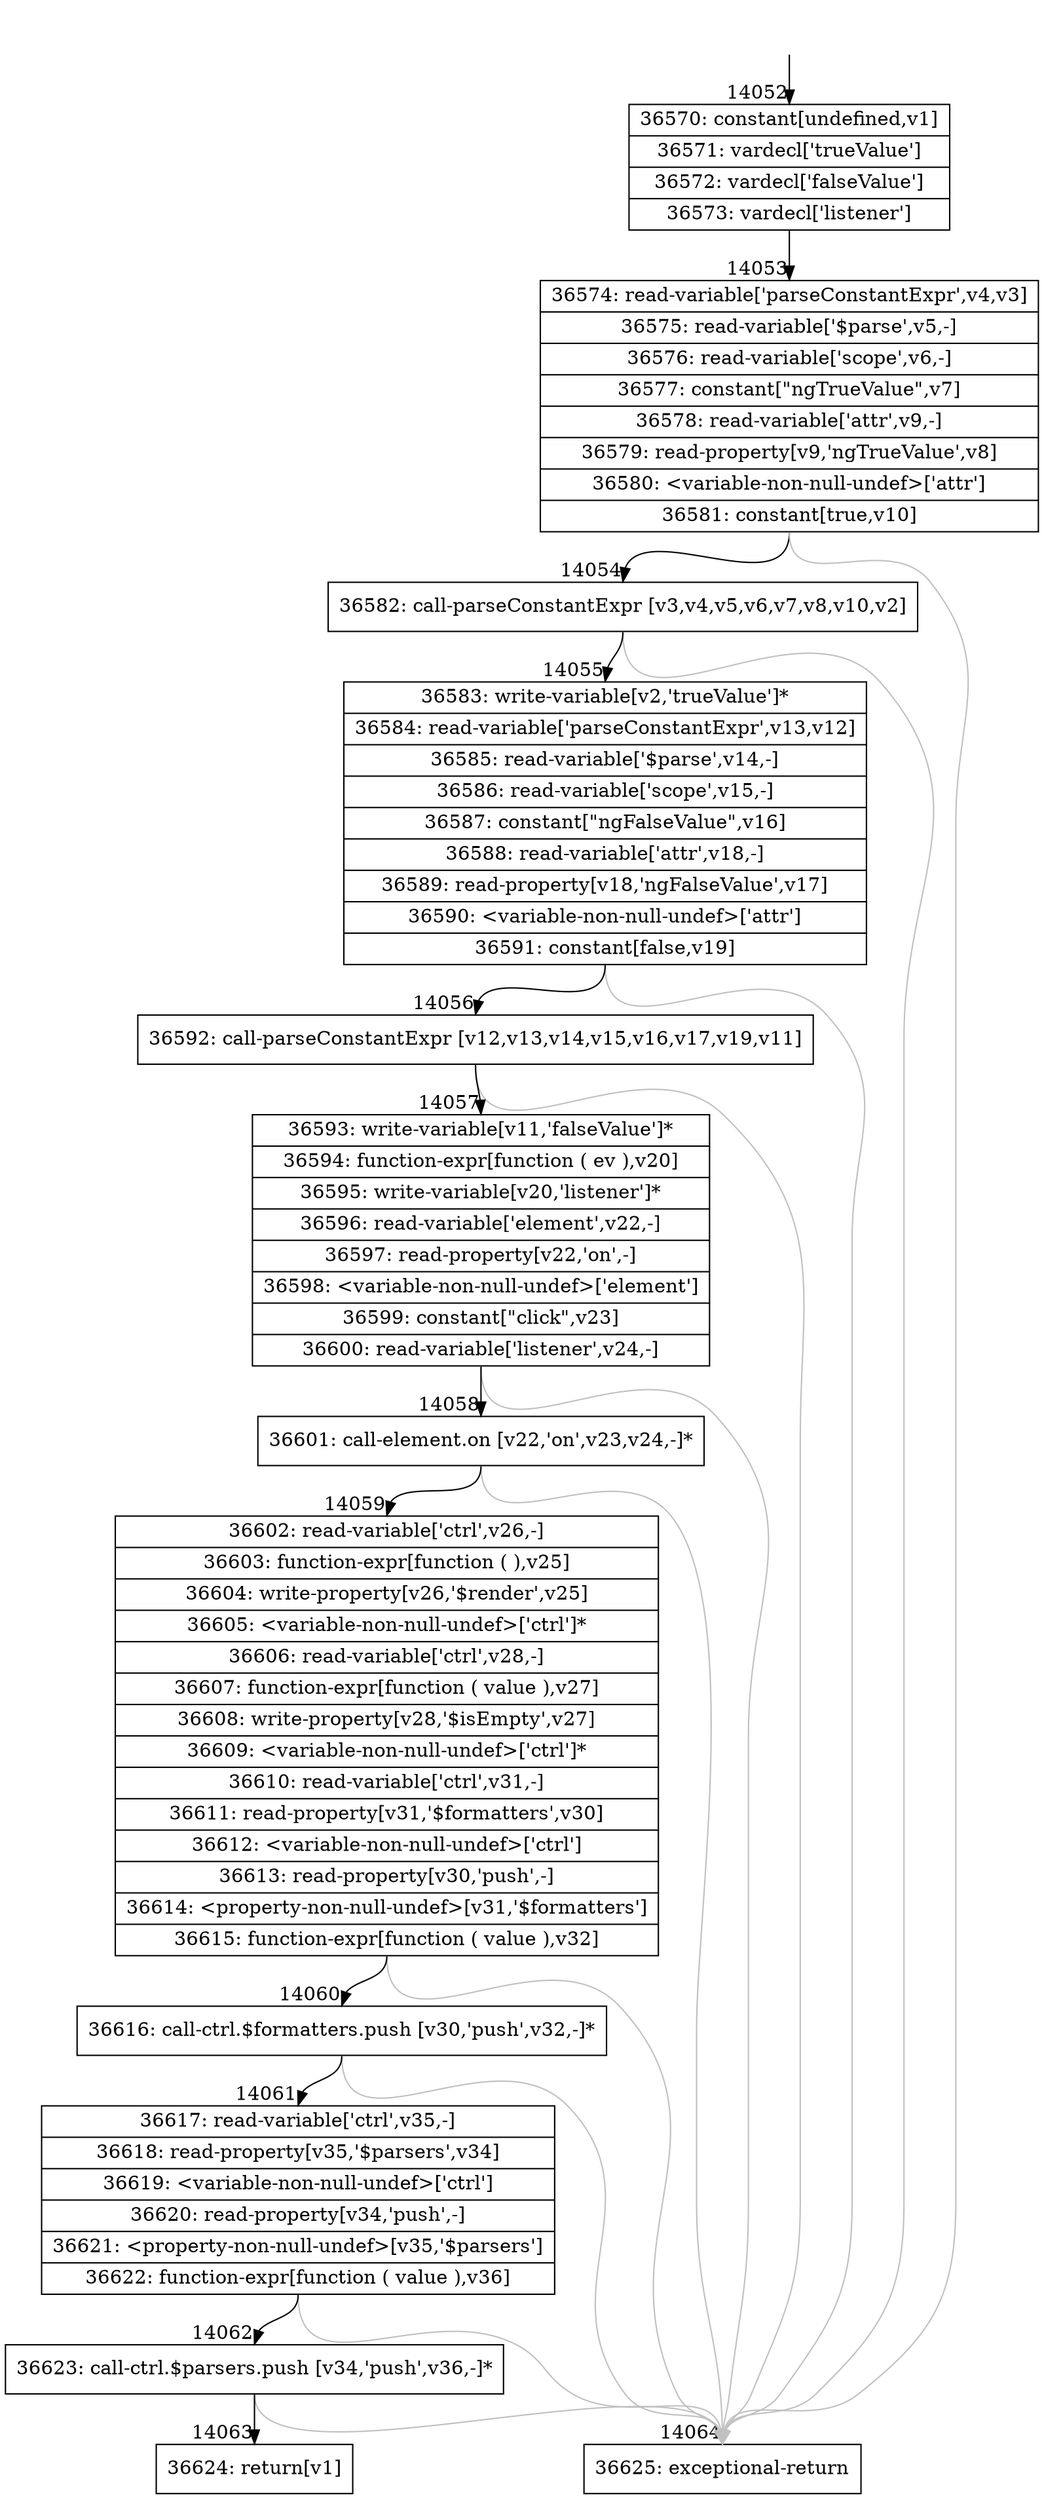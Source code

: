 digraph {
rankdir="TD"
BB_entry1094[shape=none,label=""];
BB_entry1094 -> BB14052 [tailport=s, headport=n, headlabel="    14052"]
BB14052 [shape=record label="{36570: constant[undefined,v1]|36571: vardecl['trueValue']|36572: vardecl['falseValue']|36573: vardecl['listener']}" ] 
BB14052 -> BB14053 [tailport=s, headport=n, headlabel="      14053"]
BB14053 [shape=record label="{36574: read-variable['parseConstantExpr',v4,v3]|36575: read-variable['$parse',v5,-]|36576: read-variable['scope',v6,-]|36577: constant[\"ngTrueValue\",v7]|36578: read-variable['attr',v9,-]|36579: read-property[v9,'ngTrueValue',v8]|36580: \<variable-non-null-undef\>['attr']|36581: constant[true,v10]}" ] 
BB14053 -> BB14054 [tailport=s, headport=n, headlabel="      14054"]
BB14053 -> BB14064 [tailport=s, headport=n, color=gray, headlabel="      14064"]
BB14054 [shape=record label="{36582: call-parseConstantExpr [v3,v4,v5,v6,v7,v8,v10,v2]}" ] 
BB14054 -> BB14055 [tailport=s, headport=n, headlabel="      14055"]
BB14054 -> BB14064 [tailport=s, headport=n, color=gray]
BB14055 [shape=record label="{36583: write-variable[v2,'trueValue']*|36584: read-variable['parseConstantExpr',v13,v12]|36585: read-variable['$parse',v14,-]|36586: read-variable['scope',v15,-]|36587: constant[\"ngFalseValue\",v16]|36588: read-variable['attr',v18,-]|36589: read-property[v18,'ngFalseValue',v17]|36590: \<variable-non-null-undef\>['attr']|36591: constant[false,v19]}" ] 
BB14055 -> BB14056 [tailport=s, headport=n, headlabel="      14056"]
BB14055 -> BB14064 [tailport=s, headport=n, color=gray]
BB14056 [shape=record label="{36592: call-parseConstantExpr [v12,v13,v14,v15,v16,v17,v19,v11]}" ] 
BB14056 -> BB14057 [tailport=s, headport=n, headlabel="      14057"]
BB14056 -> BB14064 [tailport=s, headport=n, color=gray]
BB14057 [shape=record label="{36593: write-variable[v11,'falseValue']*|36594: function-expr[function ( ev ),v20]|36595: write-variable[v20,'listener']*|36596: read-variable['element',v22,-]|36597: read-property[v22,'on',-]|36598: \<variable-non-null-undef\>['element']|36599: constant[\"click\",v23]|36600: read-variable['listener',v24,-]}" ] 
BB14057 -> BB14058 [tailport=s, headport=n, headlabel="      14058"]
BB14057 -> BB14064 [tailport=s, headport=n, color=gray]
BB14058 [shape=record label="{36601: call-element.on [v22,'on',v23,v24,-]*}" ] 
BB14058 -> BB14059 [tailport=s, headport=n, headlabel="      14059"]
BB14058 -> BB14064 [tailport=s, headport=n, color=gray]
BB14059 [shape=record label="{36602: read-variable['ctrl',v26,-]|36603: function-expr[function ( ),v25]|36604: write-property[v26,'$render',v25]|36605: \<variable-non-null-undef\>['ctrl']*|36606: read-variable['ctrl',v28,-]|36607: function-expr[function ( value ),v27]|36608: write-property[v28,'$isEmpty',v27]|36609: \<variable-non-null-undef\>['ctrl']*|36610: read-variable['ctrl',v31,-]|36611: read-property[v31,'$formatters',v30]|36612: \<variable-non-null-undef\>['ctrl']|36613: read-property[v30,'push',-]|36614: \<property-non-null-undef\>[v31,'$formatters']|36615: function-expr[function ( value ),v32]}" ] 
BB14059 -> BB14060 [tailport=s, headport=n, headlabel="      14060"]
BB14059 -> BB14064 [tailport=s, headport=n, color=gray]
BB14060 [shape=record label="{36616: call-ctrl.$formatters.push [v30,'push',v32,-]*}" ] 
BB14060 -> BB14061 [tailport=s, headport=n, headlabel="      14061"]
BB14060 -> BB14064 [tailport=s, headport=n, color=gray]
BB14061 [shape=record label="{36617: read-variable['ctrl',v35,-]|36618: read-property[v35,'$parsers',v34]|36619: \<variable-non-null-undef\>['ctrl']|36620: read-property[v34,'push',-]|36621: \<property-non-null-undef\>[v35,'$parsers']|36622: function-expr[function ( value ),v36]}" ] 
BB14061 -> BB14062 [tailport=s, headport=n, headlabel="      14062"]
BB14061 -> BB14064 [tailport=s, headport=n, color=gray]
BB14062 [shape=record label="{36623: call-ctrl.$parsers.push [v34,'push',v36,-]*}" ] 
BB14062 -> BB14063 [tailport=s, headport=n, headlabel="      14063"]
BB14062 -> BB14064 [tailport=s, headport=n, color=gray]
BB14063 [shape=record label="{36624: return[v1]}" ] 
BB14064 [shape=record label="{36625: exceptional-return}" ] 
//#$~ 21820
}
